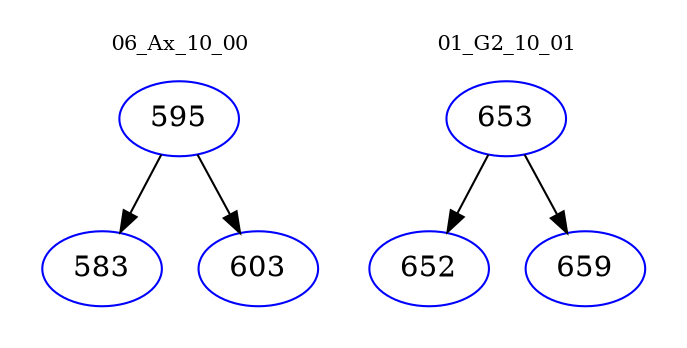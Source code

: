 digraph{
subgraph cluster_0 {
color = white
label = "06_Ax_10_00";
fontsize=10;
T0_595 [label="595", color="blue"]
T0_595 -> T0_583 [color="black"]
T0_583 [label="583", color="blue"]
T0_595 -> T0_603 [color="black"]
T0_603 [label="603", color="blue"]
}
subgraph cluster_1 {
color = white
label = "01_G2_10_01";
fontsize=10;
T1_653 [label="653", color="blue"]
T1_653 -> T1_652 [color="black"]
T1_652 [label="652", color="blue"]
T1_653 -> T1_659 [color="black"]
T1_659 [label="659", color="blue"]
}
}
